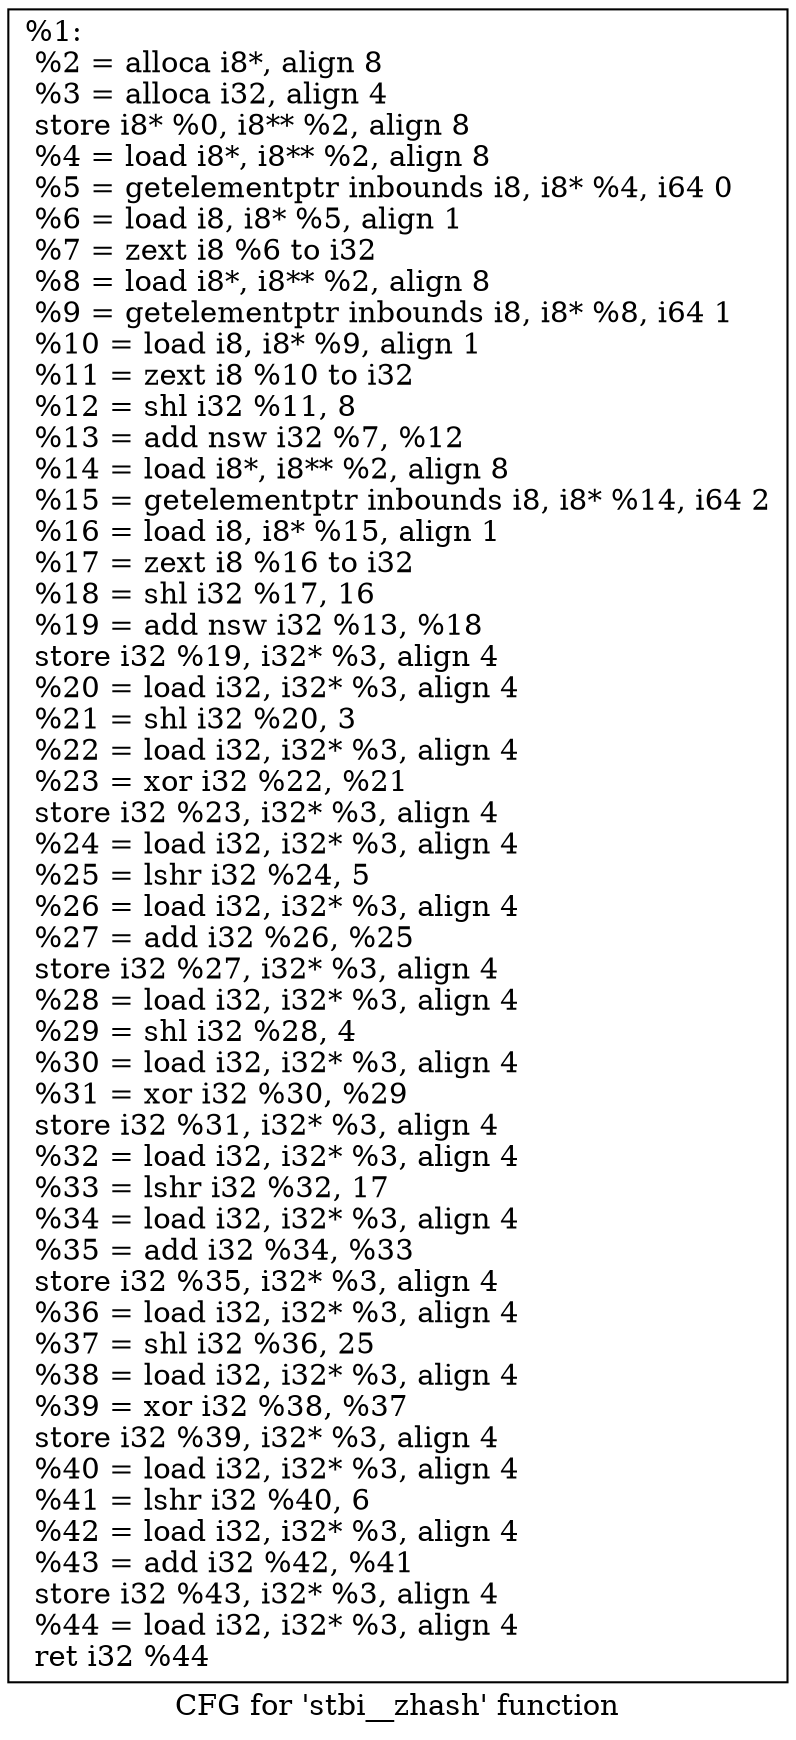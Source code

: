 digraph "CFG for 'stbi__zhash' function" {
	label="CFG for 'stbi__zhash' function";

	Node0x2989c30 [shape=record,label="{%1:\l  %2 = alloca i8*, align 8\l  %3 = alloca i32, align 4\l  store i8* %0, i8** %2, align 8\l  %4 = load i8*, i8** %2, align 8\l  %5 = getelementptr inbounds i8, i8* %4, i64 0\l  %6 = load i8, i8* %5, align 1\l  %7 = zext i8 %6 to i32\l  %8 = load i8*, i8** %2, align 8\l  %9 = getelementptr inbounds i8, i8* %8, i64 1\l  %10 = load i8, i8* %9, align 1\l  %11 = zext i8 %10 to i32\l  %12 = shl i32 %11, 8\l  %13 = add nsw i32 %7, %12\l  %14 = load i8*, i8** %2, align 8\l  %15 = getelementptr inbounds i8, i8* %14, i64 2\l  %16 = load i8, i8* %15, align 1\l  %17 = zext i8 %16 to i32\l  %18 = shl i32 %17, 16\l  %19 = add nsw i32 %13, %18\l  store i32 %19, i32* %3, align 4\l  %20 = load i32, i32* %3, align 4\l  %21 = shl i32 %20, 3\l  %22 = load i32, i32* %3, align 4\l  %23 = xor i32 %22, %21\l  store i32 %23, i32* %3, align 4\l  %24 = load i32, i32* %3, align 4\l  %25 = lshr i32 %24, 5\l  %26 = load i32, i32* %3, align 4\l  %27 = add i32 %26, %25\l  store i32 %27, i32* %3, align 4\l  %28 = load i32, i32* %3, align 4\l  %29 = shl i32 %28, 4\l  %30 = load i32, i32* %3, align 4\l  %31 = xor i32 %30, %29\l  store i32 %31, i32* %3, align 4\l  %32 = load i32, i32* %3, align 4\l  %33 = lshr i32 %32, 17\l  %34 = load i32, i32* %3, align 4\l  %35 = add i32 %34, %33\l  store i32 %35, i32* %3, align 4\l  %36 = load i32, i32* %3, align 4\l  %37 = shl i32 %36, 25\l  %38 = load i32, i32* %3, align 4\l  %39 = xor i32 %38, %37\l  store i32 %39, i32* %3, align 4\l  %40 = load i32, i32* %3, align 4\l  %41 = lshr i32 %40, 6\l  %42 = load i32, i32* %3, align 4\l  %43 = add i32 %42, %41\l  store i32 %43, i32* %3, align 4\l  %44 = load i32, i32* %3, align 4\l  ret i32 %44\l}"];
}
